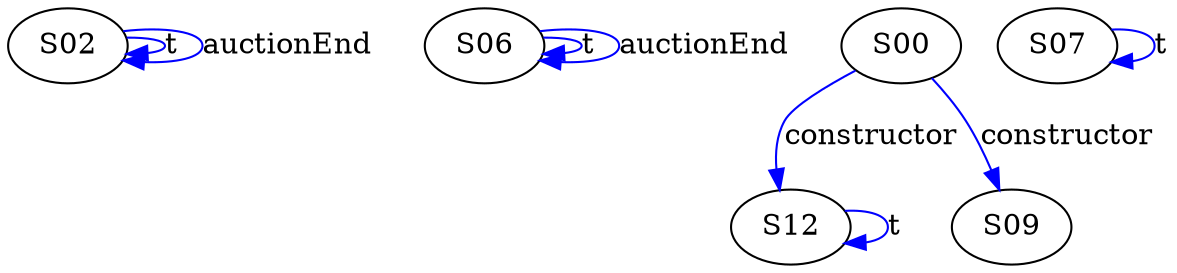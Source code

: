 digraph {

S02->S02 [label="t", style="", color="blue"]
S06->S06 [label="t", style="", color="blue"]
S12->S12 [label="t", style="", color="blue"]
S00->S09 [label="constructor", style="", color="blue"]
S00->S12 [label="constructor", style="", color="blue"]
S02->S02 [label="auctionEnd", style="", color="blue"]
S07->S07 [label="t", style="", color="blue"]
S06->S06 [label="auctionEnd", style="", color="blue"]
}